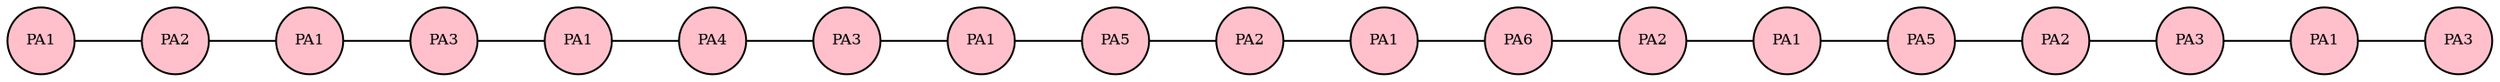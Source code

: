 graph G {
  layout=dot;
  rankdir=LR;
  node [style=filled];
18 [shape=circle,fillcolor="pink",label="PA3",width="0.5",fontsize="8",margin="0.05,0.055",height="0.5",fixedsize="1"];
17 [shape=circle,fillcolor="pink",label="PA1",width="0.5",fontsize="8",margin="0.05,0.055",height="0.5",fixedsize="1"];
16 [shape=circle,fillcolor="pink",label="PA3",width="0.5",fontsize="8",margin="0.05,0.055",height="0.5",fixedsize="1"];
15 [shape=circle,fillcolor="pink",label="PA2",width="0.5",fontsize="8",margin="0.05,0.055",height="0.5",fixedsize="1"];
14 [shape=circle,fillcolor="pink",label="PA5",width="0.5",fontsize="8",margin="0.05,0.055",height="0.5",fixedsize="1"];
13 [shape=circle,fillcolor="pink",label="PA1",width="0.5",fontsize="8",margin="0.05,0.055",height="0.5",fixedsize="1"];
12 [shape=circle,fillcolor="pink",label="PA2",width="0.5",fontsize="8",margin="0.05,0.055",height="0.5",fixedsize="1"];
11 [shape=circle,fillcolor="pink",label="PA6",width="0.5",fontsize="8",margin="0.05,0.055",height="0.5",fixedsize="1"];
10 [shape=circle,fillcolor="pink",label="PA1",width="0.5",fontsize="8",margin="0.05,0.055",height="0.5",fixedsize="1"];
9 [shape=circle,fillcolor="pink",label="PA2",width="0.5",fontsize="8",margin="0.05,0.055",height="0.5",fixedsize="1"];
8 [shape=circle,fillcolor="pink",label="PA5",width="0.5",fontsize="8",margin="0.05,0.055",height="0.5",fixedsize="1"];
7 [shape=circle,fillcolor="pink",label="PA1",width="0.5",fontsize="8",margin="0.05,0.055",height="0.5",fixedsize="1"];
6 [shape=circle,fillcolor="pink",label="PA3",width="0.5",fontsize="8",margin="0.05,0.055",height="0.5",fixedsize="1"];
5 [shape=circle,fillcolor="pink",label="PA4",width="0.5",fontsize="8",margin="0.05,0.055",height="0.5",fixedsize="1"];
4 [shape=circle,fillcolor="pink",label="PA1",width="0.5",fontsize="8",margin="0.05,0.055",height="0.5",fixedsize="1"];
3 [shape=circle,fillcolor="pink",label="PA3",width="0.5",fontsize="8",margin="0.05,0.055",height="0.5",fixedsize="1"];
2 [shape=circle,fillcolor="pink",label="PA1",width="0.5",fontsize="8",margin="0.05,0.055",height="0.5",fixedsize="1"];
1 [shape=circle,fillcolor="pink",label="PA2",width="0.5",fontsize="8",margin="0.05,0.055",height="0.5",fixedsize="1"];
0 [shape=circle,fillcolor="pink",label="PA1",width="0.5",fontsize="8",margin="0.05,0.055",height="0.5",fixedsize="1"];
0 -- 1 [label="",id="1"];
1 -- 2 [label="",id="2"];
2 -- 3 [label="",id="3"];
3 -- 4 [label="",id="4"];
4 -- 5 [label="",id="5"];
5 -- 6 [label="",id="6"];
6 -- 7 [label="",id="7"];
7 -- 8 [label="",id="8"];
8 -- 9 [label="",id="9"];
9 -- 10 [label="",id="10"];
10 -- 11 [label="",id="11"];
11 -- 12 [label="",id="12"];
12 -- 13 [label="",id="13"];
13 -- 14 [label="",id="14"];
14 -- 15 [label="",id="15"];
15 -- 16 [label="",id="16"];
16 -- 17 [label="",id="17"];
17 -- 18 [label="",id="18"];}